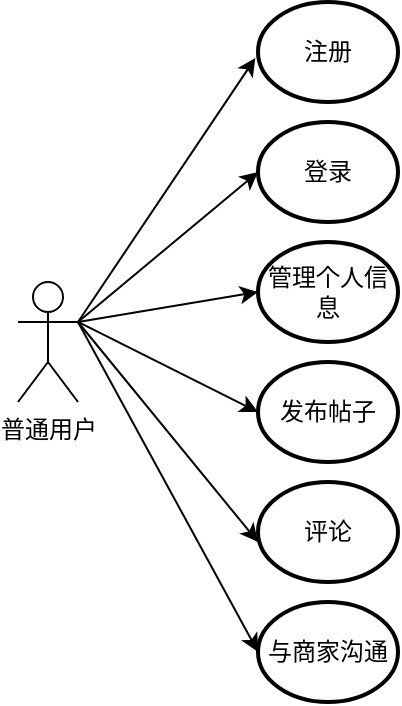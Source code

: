 <mxfile version="21.1.1" type="github">
  <diagram name="第 1 页" id="DgCkes6lIsRVWix9kdcJ">
    <mxGraphModel dx="933" dy="601" grid="1" gridSize="10" guides="1" tooltips="1" connect="1" arrows="1" fold="1" page="1" pageScale="1" pageWidth="827" pageHeight="1169" math="0" shadow="0">
      <root>
        <mxCell id="0" />
        <mxCell id="1" parent="0" />
        <mxCell id="ZgWRuBd4F0ss7ih4vdJ8-1" value="普通用户" style="shape=umlActor;verticalLabelPosition=bottom;verticalAlign=top;html=1;" vertex="1" parent="1">
          <mxGeometry x="110" y="230" width="30" height="60" as="geometry" />
        </mxCell>
        <mxCell id="ZgWRuBd4F0ss7ih4vdJ8-3" value="评论" style="strokeWidth=2;html=1;shape=mxgraph.flowchart.start_1;whiteSpace=wrap;" vertex="1" parent="1">
          <mxGeometry x="230" y="330" width="70" height="50" as="geometry" />
        </mxCell>
        <mxCell id="ZgWRuBd4F0ss7ih4vdJ8-4" value="发布帖子" style="strokeWidth=2;html=1;shape=mxgraph.flowchart.start_1;whiteSpace=wrap;" vertex="1" parent="1">
          <mxGeometry x="230" y="270" width="70" height="50" as="geometry" />
        </mxCell>
        <mxCell id="ZgWRuBd4F0ss7ih4vdJ8-5" value="管理个人信息" style="strokeWidth=2;html=1;shape=mxgraph.flowchart.start_1;whiteSpace=wrap;" vertex="1" parent="1">
          <mxGeometry x="230" y="210" width="70" height="50" as="geometry" />
        </mxCell>
        <mxCell id="ZgWRuBd4F0ss7ih4vdJ8-6" value="登录" style="strokeWidth=2;html=1;shape=mxgraph.flowchart.start_1;whiteSpace=wrap;" vertex="1" parent="1">
          <mxGeometry x="230" y="150" width="70" height="50" as="geometry" />
        </mxCell>
        <mxCell id="ZgWRuBd4F0ss7ih4vdJ8-7" value="注册" style="strokeWidth=2;html=1;shape=mxgraph.flowchart.start_1;whiteSpace=wrap;" vertex="1" parent="1">
          <mxGeometry x="230" y="90" width="70" height="50" as="geometry" />
        </mxCell>
        <mxCell id="ZgWRuBd4F0ss7ih4vdJ8-10" value="与商家沟通" style="strokeWidth=2;html=1;shape=mxgraph.flowchart.start_1;whiteSpace=wrap;" vertex="1" parent="1">
          <mxGeometry x="230" y="390" width="70" height="50" as="geometry" />
        </mxCell>
        <mxCell id="ZgWRuBd4F0ss7ih4vdJ8-12" value="" style="endArrow=classic;html=1;rounded=0;entryX=-0.019;entryY=0.56;entryDx=0;entryDy=0;entryPerimeter=0;exitX=1;exitY=0.333;exitDx=0;exitDy=0;exitPerimeter=0;" edge="1" parent="1" source="ZgWRuBd4F0ss7ih4vdJ8-1" target="ZgWRuBd4F0ss7ih4vdJ8-7">
          <mxGeometry width="50" height="50" relative="1" as="geometry">
            <mxPoint x="140" y="210" as="sourcePoint" />
            <mxPoint x="190" y="160" as="targetPoint" />
          </mxGeometry>
        </mxCell>
        <mxCell id="ZgWRuBd4F0ss7ih4vdJ8-13" value="" style="endArrow=classic;html=1;rounded=0;entryX=0;entryY=0.5;entryDx=0;entryDy=0;entryPerimeter=0;" edge="1" parent="1" target="ZgWRuBd4F0ss7ih4vdJ8-6">
          <mxGeometry width="50" height="50" relative="1" as="geometry">
            <mxPoint x="140" y="250" as="sourcePoint" />
            <mxPoint x="239" y="128" as="targetPoint" />
          </mxGeometry>
        </mxCell>
        <mxCell id="ZgWRuBd4F0ss7ih4vdJ8-14" value="" style="endArrow=classic;html=1;rounded=0;entryX=0;entryY=0.5;entryDx=0;entryDy=0;entryPerimeter=0;" edge="1" parent="1" target="ZgWRuBd4F0ss7ih4vdJ8-5">
          <mxGeometry width="50" height="50" relative="1" as="geometry">
            <mxPoint x="140" y="250" as="sourcePoint" />
            <mxPoint x="249" y="138" as="targetPoint" />
          </mxGeometry>
        </mxCell>
        <mxCell id="ZgWRuBd4F0ss7ih4vdJ8-15" value="" style="endArrow=classic;html=1;rounded=0;entryX=0;entryY=0.5;entryDx=0;entryDy=0;entryPerimeter=0;exitX=1;exitY=0.333;exitDx=0;exitDy=0;exitPerimeter=0;" edge="1" parent="1" source="ZgWRuBd4F0ss7ih4vdJ8-1" target="ZgWRuBd4F0ss7ih4vdJ8-4">
          <mxGeometry width="50" height="50" relative="1" as="geometry">
            <mxPoint x="180" y="260" as="sourcePoint" />
            <mxPoint x="259" y="148" as="targetPoint" />
          </mxGeometry>
        </mxCell>
        <mxCell id="ZgWRuBd4F0ss7ih4vdJ8-16" value="" style="endArrow=classic;html=1;rounded=0;entryX=0;entryY=0.6;entryDx=0;entryDy=0;entryPerimeter=0;" edge="1" parent="1" target="ZgWRuBd4F0ss7ih4vdJ8-3">
          <mxGeometry width="50" height="50" relative="1" as="geometry">
            <mxPoint x="140" y="250" as="sourcePoint" />
            <mxPoint x="269" y="158" as="targetPoint" />
          </mxGeometry>
        </mxCell>
        <mxCell id="ZgWRuBd4F0ss7ih4vdJ8-17" value="" style="endArrow=classic;html=1;rounded=0;entryX=0;entryY=0.5;entryDx=0;entryDy=0;entryPerimeter=0;" edge="1" parent="1" target="ZgWRuBd4F0ss7ih4vdJ8-10">
          <mxGeometry width="50" height="50" relative="1" as="geometry">
            <mxPoint x="140" y="250" as="sourcePoint" />
            <mxPoint x="279" y="168" as="targetPoint" />
          </mxGeometry>
        </mxCell>
      </root>
    </mxGraphModel>
  </diagram>
</mxfile>
